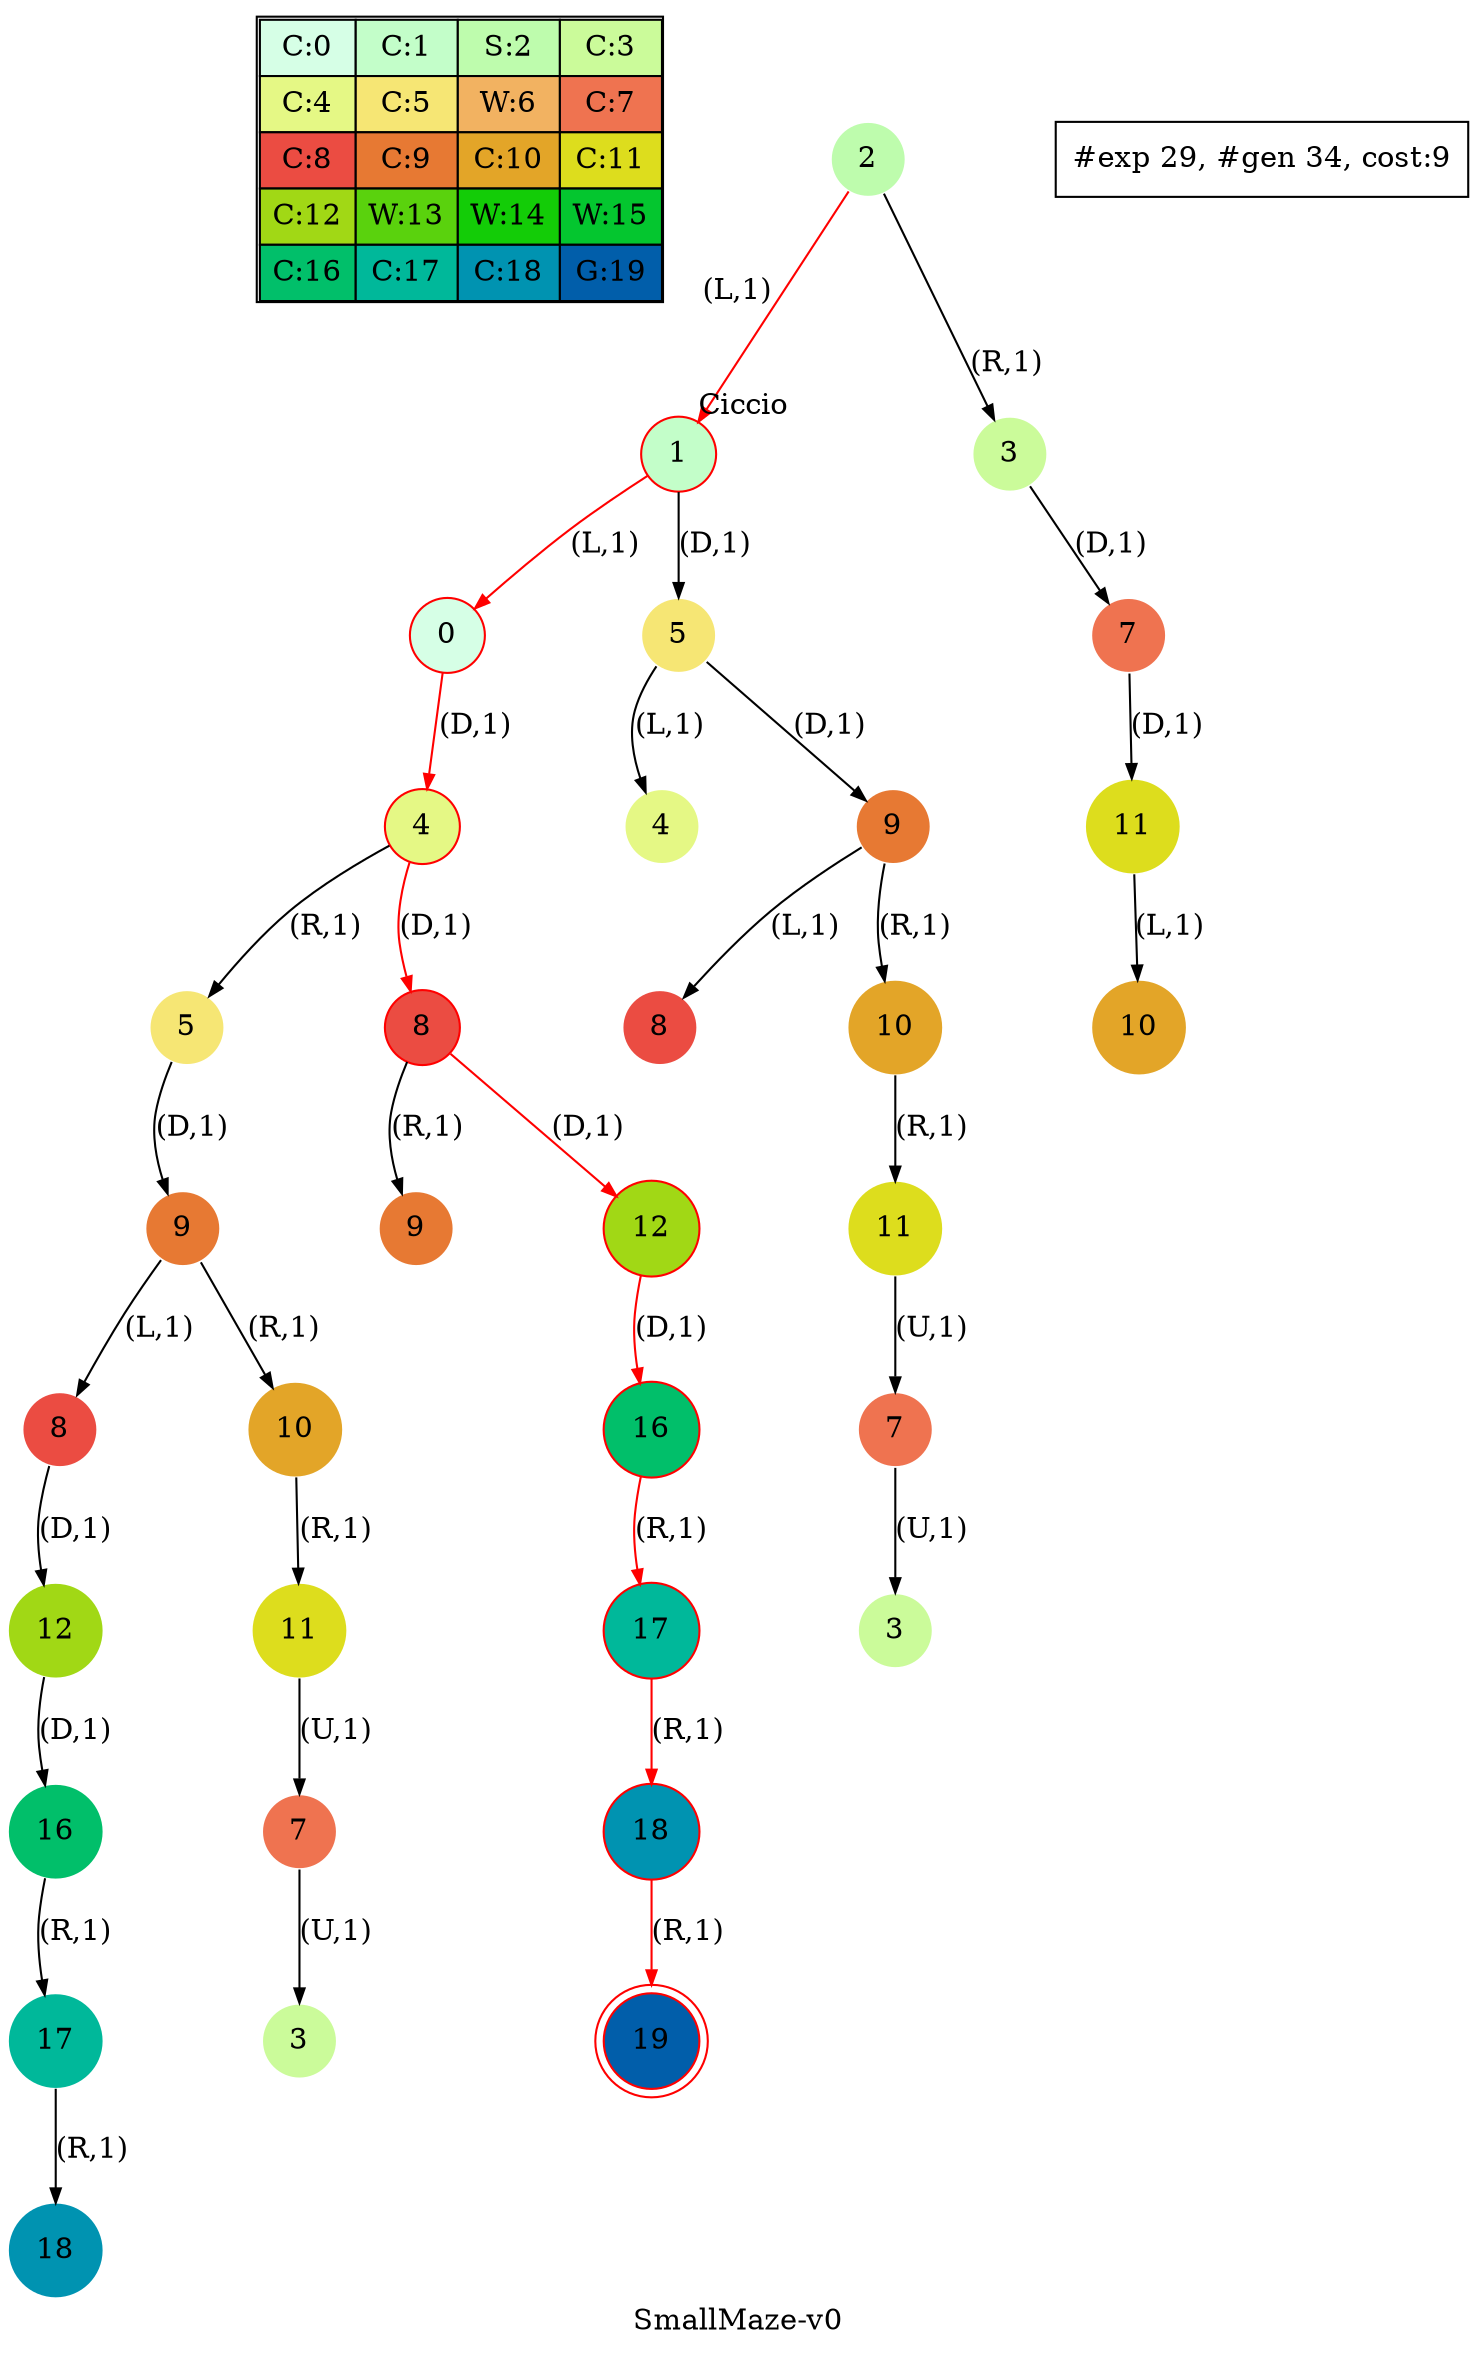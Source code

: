 digraph SmallMaze { label="SmallMaze-v0"
subgraph MAP {label=Map;map [shape=plaintext label=<<table border="1" cellpadding="5" cellspacing="0" cellborder="1"><tr><td bgcolor="0.39803922 0.15947579 0.99679532 1.        ">C:0</td><td bgcolor="0.35098039 0.23194764 0.99315867 1.        ">C:1</td><td bgcolor="0.29607843 0.31486959 0.98720184 1.        ">S:2</td><td bgcolor="0.24901961 0.38410575 0.98063477 1.        ">C:3</td></tr><tr><td bgcolor="0.19411765 0.46220388 0.97128103 1.        ">C:4</td><td bgcolor="0.14705882 0.52643216 0.96182564 1.        ">C:5</td><td bgcolor="0.09215686 0.59770746 0.94913494 1.        ">W:6</td><td bgcolor="0.0372549  0.66454018 0.93467977 1.        ">C:7</td></tr><tr><td bgcolor="0.00980392 0.71791192 0.92090552 1.        ">C:8</td><td bgcolor="0.06470588 0.77520398 0.9032472  1.        ">C:9</td><td bgcolor="0.11176471 0.81974048 0.88677369 1.        ">C:10</td><td bgcolor="0.16666667 0.8660254  0.8660254  1.        ">C:11</td></tr><tr><td bgcolor="0.21372549 0.9005867  0.84695821 1.        ">C:12</td><td bgcolor="0.26862745 0.93467977 0.82325295 1.        ">W:13</td><td bgcolor="0.32352941 0.96182564 0.79801723 1.        ">W:14</td><td bgcolor="0.37058824 0.97940977 0.77520398 1.        ">W:15</td></tr><tr><td bgcolor="0.4254902  0.99315867 0.74725253 1.        ">C:16</td><td bgcolor="0.47254902 0.99907048 0.72218645 1.        ">C:17</td><td bgcolor="0.52745098 0.99907048 0.69169844 1.        ">C:18</td><td bgcolor="0.5745098  0.99315867 0.66454018 1.        ">G:19</td></tr></table>>]} 
nodesep=1 ranksep=0.5 node [shape=circle] edge [arrowsize=0.7] 
"0_2" [label=2 style=filled color=white  fillcolor="0.29607843 0.31486959 0.98720184 1.        "]; 
"0_2.1-0" [label=1 style=filled color=white  fillcolor="0.35098039 0.23194764 0.99315867 1.        "color=red ];   "0_2" -> "0_2.1-0" [xlabel="(L,1)" color=red headlabel="Ciccio" ];
"0_2.3-1" [label=3 style=filled color=white  fillcolor="0.24901961 0.38410575 0.98063477 1.        "];  "0_2" -> "0_2.3-1" [label="(R,1)" ]; 
"0_2.1.0-0" [label=0 style=filled color=white  fillcolor="0.39803922 0.15947579 0.99679532 1.        "color=red ];   "0_2.1-0" -> "0_2.1.0-0" [label="(L,1)" color=red ];  
"0_2.1.5-3" [label=5 style=filled color=white  fillcolor="0.14705882 0.52643216 0.96182564 1.        "];  "0_2.1-0" -> "0_2.1.5-3" [label="(D,1)" ]; 
"0_2.3.7-3" [label=7 style=filled color=white  fillcolor="0.0372549  0.66454018 0.93467977 1.        "];  "0_2.3-1" -> "0_2.3.7-3" [label="(D,1)" ]; 
"0_2.1.0.4-3" [label=4 style=filled color=white  fillcolor="0.19411765 0.46220388 0.97128103 1.        "color=red ];   "0_2.1.0-0" -> "0_2.1.0.4-3" [label="(D,1)" color=red ];  
"0_2.1.5.4-0" [label=4 style=filled color=white  fillcolor="0.19411765 0.46220388 0.97128103 1.        "];  "0_2.1.5-3" -> "0_2.1.5.4-0" [label="(L,1)" ]; 
"0_2.1.5.9-3" [label=9 style=filled color=white  fillcolor="0.06470588 0.77520398 0.9032472  1.        "];  "0_2.1.5-3" -> "0_2.1.5.9-3" [label="(D,1)" ]; 
"0_2.3.7.11-3" [label=11 style=filled color=white  fillcolor="0.16666667 0.8660254  0.8660254  1.        "];  "0_2.3.7-3" -> "0_2.3.7.11-3" [label="(D,1)" ]; 
"0_2.1.0.4.5-1" [label=5 style=filled color=white  fillcolor="0.14705882 0.52643216 0.96182564 1.        "];  "0_2.1.0.4-3" -> "0_2.1.0.4.5-1" [label="(R,1)" ]; 
"0_2.1.0.4.8-3" [label=8 style=filled color=white  fillcolor="0.00980392 0.71791192 0.92090552 1.        "color=red ];   "0_2.1.0.4-3" -> "0_2.1.0.4.8-3" [label="(D,1)" color=red ];  
"0_2.1.5.9.8-0" [label=8 style=filled color=white  fillcolor="0.00980392 0.71791192 0.92090552 1.        "];  "0_2.1.5.9-3" -> "0_2.1.5.9.8-0" [label="(L,1)" ]; 
"0_2.1.5.9.10-1" [label=10 style=filled color=white  fillcolor="0.11176471 0.81974048 0.88677369 1.        "];  "0_2.1.5.9-3" -> "0_2.1.5.9.10-1" [label="(R,1)" ]; 
"0_2.3.7.11.10-0" [label=10 style=filled color=white  fillcolor="0.11176471 0.81974048 0.88677369 1.        "];  "0_2.3.7.11-3" -> "0_2.3.7.11.10-0" [label="(L,1)" ]; 
"0_2.1.0.4.5.9-3" [label=9 style=filled color=white  fillcolor="0.06470588 0.77520398 0.9032472  1.        "];  "0_2.1.0.4.5-1" -> "0_2.1.0.4.5.9-3" [label="(D,1)" ]; 
"0_2.1.0.4.8.9-1" [label=9 style=filled color=white  fillcolor="0.06470588 0.77520398 0.9032472  1.        "];  "0_2.1.0.4.8-3" -> "0_2.1.0.4.8.9-1" [label="(R,1)" ]; 
"0_2.1.0.4.8.12-3" [label=12 style=filled color=white  fillcolor="0.21372549 0.9005867  0.84695821 1.        "color=red ];   "0_2.1.0.4.8-3" -> "0_2.1.0.4.8.12-3" [label="(D,1)" color=red ];  
"0_2.1.5.9.10.11-1" [label=11 style=filled color=white  fillcolor="0.16666667 0.8660254  0.8660254  1.        "];  "0_2.1.5.9.10-1" -> "0_2.1.5.9.10.11-1" [label="(R,1)" ]; 
"0_2.1.0.4.5.9.8-0" [label=8 style=filled color=white  fillcolor="0.00980392 0.71791192 0.92090552 1.        "];  "0_2.1.0.4.5.9-3" -> "0_2.1.0.4.5.9.8-0" [label="(L,1)" ]; 
"0_2.1.0.4.5.9.10-1" [label=10 style=filled color=white  fillcolor="0.11176471 0.81974048 0.88677369 1.        "];  "0_2.1.0.4.5.9-3" -> "0_2.1.0.4.5.9.10-1" [label="(R,1)" ]; 
"0_2.1.0.4.8.12.16-3" [label=16 style=filled color=white  fillcolor="0.4254902  0.99315867 0.74725253 1.        "color=red ];   "0_2.1.0.4.8.12-3" -> "0_2.1.0.4.8.12.16-3" [label="(D,1)" color=red ];  
"0_2.1.5.9.10.11.7-2" [label=7 style=filled color=white  fillcolor="0.0372549  0.66454018 0.93467977 1.        "];  "0_2.1.5.9.10.11-1" -> "0_2.1.5.9.10.11.7-2" [label="(U,1)" ]; 
"0_2.1.0.4.5.9.8.12-3" [label=12 style=filled color=white  fillcolor="0.21372549 0.9005867  0.84695821 1.        "];  "0_2.1.0.4.5.9.8-0" -> "0_2.1.0.4.5.9.8.12-3" [label="(D,1)" ]; 
"0_2.1.0.4.5.9.10.11-1" [label=11 style=filled color=white  fillcolor="0.16666667 0.8660254  0.8660254  1.        "];  "0_2.1.0.4.5.9.10-1" -> "0_2.1.0.4.5.9.10.11-1" [label="(R,1)" ]; 
"0_2.1.0.4.8.12.16.17-1" [label=17 style=filled color=white  fillcolor="0.47254902 0.99907048 0.72218645 1.        "color=red ];   "0_2.1.0.4.8.12.16-3" -> "0_2.1.0.4.8.12.16.17-1" [label="(R,1)" color=red ];  
"0_2.1.5.9.10.11.7.3-2" [label=3 style=filled color=white  fillcolor="0.24901961 0.38410575 0.98063477 1.        "];  "0_2.1.5.9.10.11.7-2" -> "0_2.1.5.9.10.11.7.3-2" [label="(U,1)" ]; 
"0_2.1.0.4.5.9.8.12.16-3" [label=16 style=filled color=white  fillcolor="0.4254902  0.99315867 0.74725253 1.        "];  "0_2.1.0.4.5.9.8.12-3" -> "0_2.1.0.4.5.9.8.12.16-3" [label="(D,1)" ]; 
"0_2.1.0.4.5.9.10.11.7-2" [label=7 style=filled color=white  fillcolor="0.0372549  0.66454018 0.93467977 1.        "];  "0_2.1.0.4.5.9.10.11-1" -> "0_2.1.0.4.5.9.10.11.7-2" [label="(U,1)" ]; 
"0_2.1.0.4.8.12.16.17.18-1" [label=18 style=filled color=white  fillcolor="0.52745098 0.99907048 0.69169844 1.        "color=red ];   "0_2.1.0.4.8.12.16.17-1" -> "0_2.1.0.4.8.12.16.17.18-1" [label="(R,1)" color=red ];  
"0_2.1.0.4.5.9.8.12.16.17-1" [label=17 style=filled color=white  fillcolor="0.47254902 0.99907048 0.72218645 1.        "];  "0_2.1.0.4.5.9.8.12.16-3" -> "0_2.1.0.4.5.9.8.12.16.17-1" [label="(R,1)" ]; 
"0_2.1.0.4.5.9.10.11.7.3-2" [label=3 style=filled color=white  fillcolor="0.24901961 0.38410575 0.98063477 1.        "];  "0_2.1.0.4.5.9.10.11.7-2" -> "0_2.1.0.4.5.9.10.11.7.3-2" [label="(U,1)" ]; 
"0_2.1.0.4.8.12.16.17.18.19-1" [label=19 style=filled color=red peripheries=2 fillcolor="0.5745098  0.99315867 0.66454018 1.        "color=red ];   "0_2.1.0.4.8.12.16.17.18-1" -> "0_2.1.0.4.8.12.16.17.18.19-1" [label="(R,1)" color=red ];  
"0_2.1.0.4.5.9.8.12.16.17.18-1" [label=18 style=filled color=white  fillcolor="0.52745098 0.99907048 0.69169844 1.        "];  "0_2.1.0.4.5.9.8.12.16.17-1" -> "0_2.1.0.4.5.9.8.12.16.17.18-1" [label="(R,1)" ]; 
 "#exp 29, #gen 34, cost:9" [ shape=box ];
}

